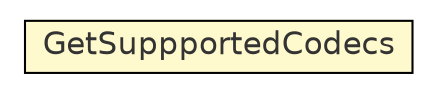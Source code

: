 #!/usr/local/bin/dot
#
# Class diagram 
# Generated by UmlGraph version 4.8 (http://www.spinellis.gr/sw/umlgraph)
#

digraph G {
	edge [fontname="Helvetica",fontsize=10,labelfontname="Helvetica",labelfontsize=10];
	node [fontname="Helvetica",fontsize=10,shape=plaintext];
	rankdir=LR;
	ranksep=1;
	// com.xuggle.xuggler.GetSuppportedCodecs
	c13268 [label=<<table border="0" cellborder="1" cellspacing="0" cellpadding="2" port="p" bgcolor="lemonChiffon" href="./GetSuppportedCodecs.html">
		<tr><td><table border="0" cellspacing="0" cellpadding="1">
			<tr><td> GetSuppportedCodecs </td></tr>
		</table></td></tr>
		</table>>, fontname="Helvetica", fontcolor="grey20", fontsize=15.0];
}

